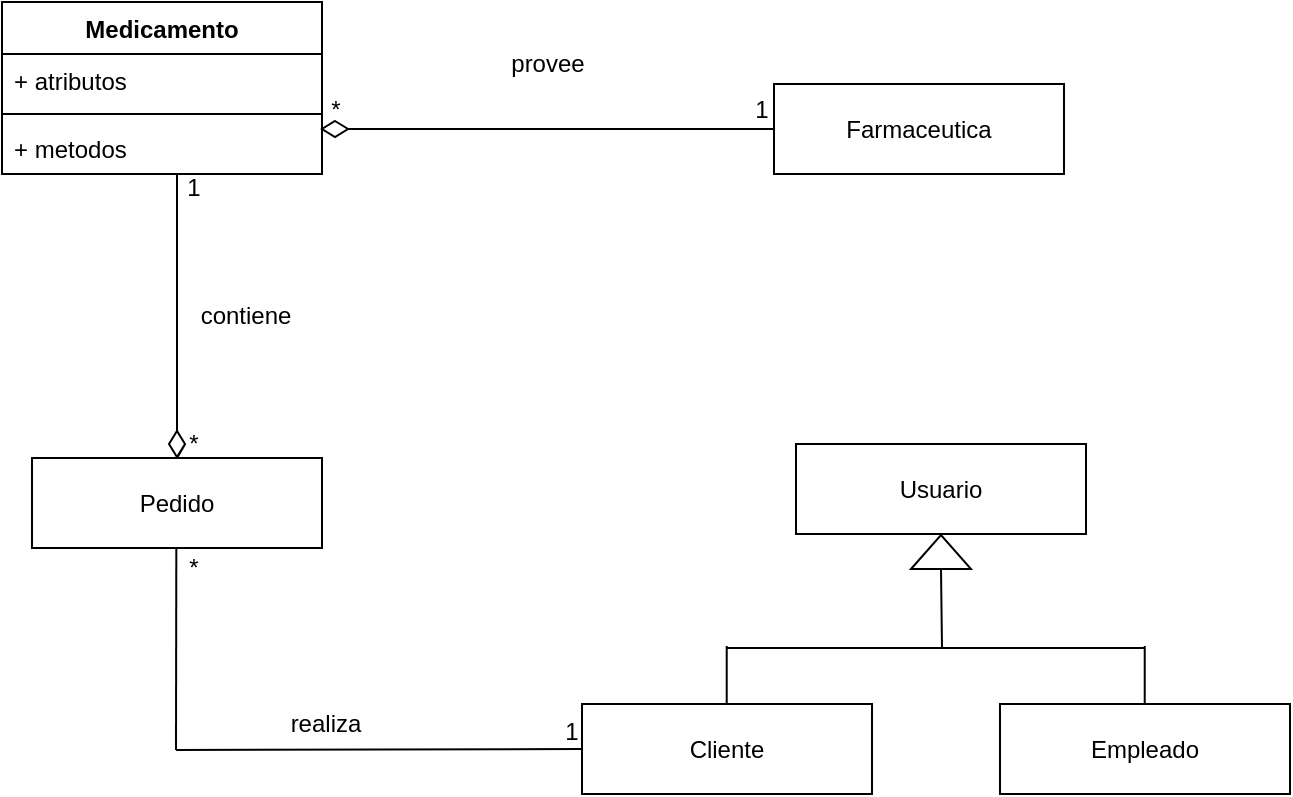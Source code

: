 <mxfile version="13.3.9" type="device"><diagram id="gqibiDpZGKZRqZBC5mwG" name="Page-1"><mxGraphModel dx="981" dy="586" grid="0" gridSize="10" guides="1" tooltips="1" connect="1" arrows="1" fold="1" page="0" pageScale="1" pageWidth="827" pageHeight="1169" math="0" shadow="0"><root><mxCell id="0"/><mxCell id="1" parent="0"/><mxCell id="y4wVDLGvQ4hLtuZv36sM-3" value="&lt;font style=&quot;font-size: 12px&quot;&gt;Farmaceutica&lt;/font&gt;" style="rounded=0;whiteSpace=wrap;html=1;fontSize=12;align=center;" vertex="1" parent="1"><mxGeometry x="487" y="162" width="145" height="45" as="geometry"/></mxCell><mxCell id="y4wVDLGvQ4hLtuZv36sM-4" value="&lt;font style=&quot;font-size: 12px&quot;&gt;Pedido&lt;/font&gt;" style="rounded=0;whiteSpace=wrap;html=1;fontSize=12;align=center;" vertex="1" parent="1"><mxGeometry x="116" y="349" width="145" height="45" as="geometry"/></mxCell><mxCell id="y4wVDLGvQ4hLtuZv36sM-5" value="&lt;font style=&quot;font-size: 12px&quot;&gt;Usuario&lt;/font&gt;" style="rounded=0;whiteSpace=wrap;html=1;fontSize=12;align=center;" vertex="1" parent="1"><mxGeometry x="498" y="342" width="145" height="45" as="geometry"/></mxCell><mxCell id="y4wVDLGvQ4hLtuZv36sM-6" value="&lt;font style=&quot;font-size: 12px&quot;&gt;Cliente&lt;/font&gt;" style="rounded=0;whiteSpace=wrap;html=1;fontSize=12;align=center;" vertex="1" parent="1"><mxGeometry x="391" y="472" width="145" height="45" as="geometry"/></mxCell><mxCell id="y4wVDLGvQ4hLtuZv36sM-7" value="&lt;font style=&quot;font-size: 12px&quot;&gt;Empleado&lt;/font&gt;" style="rounded=0;whiteSpace=wrap;html=1;fontSize=12;align=center;" vertex="1" parent="1"><mxGeometry x="600" y="472" width="145" height="45" as="geometry"/></mxCell><mxCell id="y4wVDLGvQ4hLtuZv36sM-8" value="" style="endArrow=none;html=1;strokeWidth=1;fontSize=12;entryX=0;entryY=0.5;entryDx=0;entryDy=0;" edge="1" parent="1" target="y4wVDLGvQ4hLtuZv36sM-12"><mxGeometry width="50" height="50" relative="1" as="geometry"><mxPoint x="571" y="444" as="sourcePoint"/><mxPoint x="571" y="411" as="targetPoint"/></mxGeometry></mxCell><mxCell id="y4wVDLGvQ4hLtuZv36sM-9" value="" style="endArrow=none;html=1;strokeWidth=1;fontSize=12;" edge="1" parent="1"><mxGeometry width="50" height="50" relative="1" as="geometry"><mxPoint x="672.36" y="472" as="sourcePoint"/><mxPoint x="672.36" y="443.0" as="targetPoint"/></mxGeometry></mxCell><mxCell id="y4wVDLGvQ4hLtuZv36sM-10" value="" style="endArrow=none;html=1;strokeWidth=1;fontSize=12;" edge="1" parent="1"><mxGeometry width="50" height="50" relative="1" as="geometry"><mxPoint x="463.36" y="472" as="sourcePoint"/><mxPoint x="463.36" y="443.0" as="targetPoint"/></mxGeometry></mxCell><mxCell id="y4wVDLGvQ4hLtuZv36sM-11" value="" style="endArrow=none;html=1;strokeWidth=1;fontSize=12;" edge="1" parent="1"><mxGeometry width="50" height="50" relative="1" as="geometry"><mxPoint x="463" y="444" as="sourcePoint"/><mxPoint x="672" y="444" as="targetPoint"/></mxGeometry></mxCell><mxCell id="y4wVDLGvQ4hLtuZv36sM-12" value="" style="triangle;whiteSpace=wrap;html=1;fontSize=12;align=center;rotation=-90;" vertex="1" parent="1"><mxGeometry x="562" y="381" width="17" height="30" as="geometry"/></mxCell><mxCell id="y4wVDLGvQ4hLtuZv36sM-13" value="" style="endArrow=none;html=1;strokeWidth=1;fontSize=12;entryX=0;entryY=0.5;entryDx=0;entryDy=0;exitX=1;exitY=0.5;exitDx=0;exitDy=0;" edge="1" parent="1" source="y4wVDLGvQ4hLtuZv36sM-21" target="y4wVDLGvQ4hLtuZv36sM-3"><mxGeometry width="50" height="50" relative="1" as="geometry"><mxPoint x="263" y="185" as="sourcePoint"/><mxPoint x="530" y="352" as="targetPoint"/></mxGeometry></mxCell><mxCell id="y4wVDLGvQ4hLtuZv36sM-14" value="" style="endArrow=none;html=1;strokeWidth=1;fontSize=12;exitX=0.5;exitY=1;exitDx=0;exitDy=0;entryX=0.5;entryY=0;entryDx=0;entryDy=0;" edge="1" parent="1" source="y4wVDLGvQ4hLtuZv36sM-26" target="y4wVDLGvQ4hLtuZv36sM-4"><mxGeometry width="50" height="50" relative="1" as="geometry"><mxPoint x="271" y="194.5" as="sourcePoint"/><mxPoint x="189" y="346" as="targetPoint"/></mxGeometry></mxCell><mxCell id="y4wVDLGvQ4hLtuZv36sM-15" value="" style="endArrow=none;html=1;strokeWidth=1;fontSize=12;exitX=0.5;exitY=1;exitDx=0;exitDy=0;" edge="1" parent="1"><mxGeometry width="50" height="50" relative="1" as="geometry"><mxPoint x="188.16" y="394" as="sourcePoint"/><mxPoint x="188" y="495" as="targetPoint"/></mxGeometry></mxCell><mxCell id="y4wVDLGvQ4hLtuZv36sM-16" value="" style="endArrow=none;html=1;strokeWidth=1;fontSize=12;exitX=0;exitY=0.5;exitDx=0;exitDy=0;" edge="1" parent="1" source="y4wVDLGvQ4hLtuZv36sM-6"><mxGeometry width="50" height="50" relative="1" as="geometry"><mxPoint x="198.16" y="404" as="sourcePoint"/><mxPoint x="188" y="495" as="targetPoint"/></mxGeometry></mxCell><mxCell id="y4wVDLGvQ4hLtuZv36sM-17" value="provee" style="text;html=1;strokeColor=none;fillColor=none;align=center;verticalAlign=middle;whiteSpace=wrap;rounded=0;fontSize=12;" vertex="1" parent="1"><mxGeometry x="354" y="142" width="40" height="20" as="geometry"/></mxCell><mxCell id="y4wVDLGvQ4hLtuZv36sM-19" value="contiene" style="text;html=1;strokeColor=none;fillColor=none;align=center;verticalAlign=middle;whiteSpace=wrap;rounded=0;fontSize=12;" vertex="1" parent="1"><mxGeometry x="203" y="268" width="40" height="20" as="geometry"/></mxCell><mxCell id="y4wVDLGvQ4hLtuZv36sM-20" value="realiza" style="text;html=1;strokeColor=none;fillColor=none;align=center;verticalAlign=middle;whiteSpace=wrap;rounded=0;fontSize=12;" vertex="1" parent="1"><mxGeometry x="243" y="472" width="40" height="20" as="geometry"/></mxCell><mxCell id="y4wVDLGvQ4hLtuZv36sM-21" value="" style="rhombus;whiteSpace=wrap;html=1;fontSize=12;align=center;" vertex="1" parent="1"><mxGeometry x="261" y="180.5" width="13" height="8" as="geometry"/></mxCell><mxCell id="y4wVDLGvQ4hLtuZv36sM-22" value="" style="endArrow=none;html=1;strokeWidth=1;fontSize=12;entryX=0;entryY=0.5;entryDx=0;entryDy=0;exitX=1;exitY=0.5;exitDx=0;exitDy=0;" edge="1" parent="1" target="y4wVDLGvQ4hLtuZv36sM-21"><mxGeometry width="50" height="50" relative="1" as="geometry"><mxPoint x="261" y="184.5" as="sourcePoint"/><mxPoint x="487" y="184.5" as="targetPoint"/></mxGeometry></mxCell><mxCell id="y4wVDLGvQ4hLtuZv36sM-23" value="*" style="text;html=1;strokeColor=none;fillColor=none;align=center;verticalAlign=middle;whiteSpace=wrap;rounded=0;fontSize=12;" vertex="1" parent="1"><mxGeometry x="247.5" y="165" width="40" height="20" as="geometry"/></mxCell><mxCell id="y4wVDLGvQ4hLtuZv36sM-24" value="1" style="text;html=1;strokeColor=none;fillColor=none;align=center;verticalAlign=middle;whiteSpace=wrap;rounded=0;fontSize=12;" vertex="1" parent="1"><mxGeometry x="461" y="165" width="40" height="20" as="geometry"/></mxCell><mxCell id="y4wVDLGvQ4hLtuZv36sM-26" value="" style="rhombus;whiteSpace=wrap;html=1;fontSize=12;align=center;rotation=-90;" vertex="1" parent="1"><mxGeometry x="182" y="338" width="13" height="8" as="geometry"/></mxCell><mxCell id="y4wVDLGvQ4hLtuZv36sM-28" value="" style="endArrow=none;html=1;strokeWidth=1;fontSize=12;exitX=0.5;exitY=1;exitDx=0;exitDy=0;entryX=1;entryY=0.5;entryDx=0;entryDy=0;" edge="1" parent="1" target="y4wVDLGvQ4hLtuZv36sM-26"><mxGeometry width="50" height="50" relative="1" as="geometry"><mxPoint x="188.5" y="207" as="sourcePoint"/><mxPoint x="188.5" y="349.0" as="targetPoint"/></mxGeometry></mxCell><mxCell id="y4wVDLGvQ4hLtuZv36sM-29" value="*" style="text;html=1;strokeColor=none;fillColor=none;align=center;verticalAlign=middle;whiteSpace=wrap;rounded=0;fontSize=12;" vertex="1" parent="1"><mxGeometry x="177" y="332" width="40" height="20" as="geometry"/></mxCell><mxCell id="y4wVDLGvQ4hLtuZv36sM-30" value="1" style="text;html=1;strokeColor=none;fillColor=none;align=center;verticalAlign=middle;whiteSpace=wrap;rounded=0;fontSize=12;" vertex="1" parent="1"><mxGeometry x="177" y="204" width="40" height="20" as="geometry"/></mxCell><mxCell id="y4wVDLGvQ4hLtuZv36sM-31" value="*" style="text;html=1;strokeColor=none;fillColor=none;align=center;verticalAlign=middle;whiteSpace=wrap;rounded=0;fontSize=12;" vertex="1" parent="1"><mxGeometry x="177" y="394" width="40" height="20" as="geometry"/></mxCell><mxCell id="y4wVDLGvQ4hLtuZv36sM-32" value="1" style="text;html=1;strokeColor=none;fillColor=none;align=center;verticalAlign=middle;whiteSpace=wrap;rounded=0;fontSize=12;" vertex="1" parent="1"><mxGeometry x="366" y="476" width="40" height="20" as="geometry"/></mxCell><mxCell id="y4wVDLGvQ4hLtuZv36sM-33" value="Medicamento" style="swimlane;fontStyle=1;align=center;verticalAlign=top;childLayout=stackLayout;horizontal=1;startSize=26;horizontalStack=0;resizeParent=1;resizeParentMax=0;resizeLast=0;collapsible=1;marginBottom=0;fontSize=12;" vertex="1" parent="1"><mxGeometry x="101" y="121" width="160" height="86" as="geometry"/></mxCell><mxCell id="y4wVDLGvQ4hLtuZv36sM-34" value="+ atributos" style="text;strokeColor=none;fillColor=none;align=left;verticalAlign=top;spacingLeft=4;spacingRight=4;overflow=hidden;rotatable=0;points=[[0,0.5],[1,0.5]];portConstraint=eastwest;" vertex="1" parent="y4wVDLGvQ4hLtuZv36sM-33"><mxGeometry y="26" width="160" height="26" as="geometry"/></mxCell><mxCell id="y4wVDLGvQ4hLtuZv36sM-35" value="" style="line;strokeWidth=1;fillColor=none;align=left;verticalAlign=middle;spacingTop=-1;spacingLeft=3;spacingRight=3;rotatable=0;labelPosition=right;points=[];portConstraint=eastwest;" vertex="1" parent="y4wVDLGvQ4hLtuZv36sM-33"><mxGeometry y="52" width="160" height="8" as="geometry"/></mxCell><mxCell id="y4wVDLGvQ4hLtuZv36sM-36" value="+ metodos" style="text;strokeColor=none;fillColor=none;align=left;verticalAlign=top;spacingLeft=4;spacingRight=4;overflow=hidden;rotatable=0;points=[[0,0.5],[1,0.5]];portConstraint=eastwest;" vertex="1" parent="y4wVDLGvQ4hLtuZv36sM-33"><mxGeometry y="60" width="160" height="26" as="geometry"/></mxCell></root></mxGraphModel></diagram></mxfile>